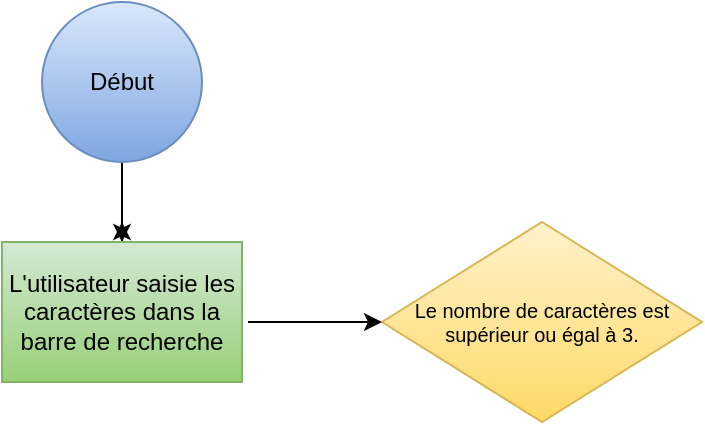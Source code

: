 <mxfile version="26.0.4">
  <diagram name="Page-1" id="QN13aVnlAt-d55Ucbb7l">
    <mxGraphModel dx="890" dy="454" grid="1" gridSize="10" guides="1" tooltips="1" connect="1" arrows="1" fold="1" page="1" pageScale="1" pageWidth="827" pageHeight="1169" math="0" shadow="0">
      <root>
        <mxCell id="0" />
        <mxCell id="1" parent="0" />
        <mxCell id="Ueo6vol0cjPWmpQWFdaP-1" value="" style="endArrow=classic;html=1;rounded=0;exitX=0.5;exitY=1;exitDx=0;exitDy=0;" parent="1" source="Ueo6vol0cjPWmpQWFdaP-3" edge="1">
          <mxGeometry width="50" height="50" relative="1" as="geometry">
            <mxPoint x="400" y="380" as="sourcePoint" />
            <mxPoint x="400" y="410" as="targetPoint" />
            <Array as="points">
              <mxPoint x="400" y="360" />
              <mxPoint x="400" y="380" />
            </Array>
          </mxGeometry>
        </mxCell>
        <mxCell id="Ueo6vol0cjPWmpQWFdaP-4" style="edgeStyle=orthogonalEdgeStyle;rounded=0;orthogonalLoop=1;jettySize=auto;html=1;exitX=0.5;exitY=0;exitDx=0;exitDy=0;" parent="1" source="Ueo6vol0cjPWmpQWFdaP-3" edge="1">
          <mxGeometry relative="1" as="geometry">
            <mxPoint x="400" y="390" as="targetPoint" />
          </mxGeometry>
        </mxCell>
        <mxCell id="Ueo6vol0cjPWmpQWFdaP-5" value="" style="endArrow=classic;html=1;rounded=0;exitX=0.5;exitY=1;exitDx=0;exitDy=0;" parent="1" target="Ueo6vol0cjPWmpQWFdaP-3" edge="1">
          <mxGeometry width="50" height="50" relative="1" as="geometry">
            <mxPoint x="400" y="380" as="sourcePoint" />
            <mxPoint x="400" y="410" as="targetPoint" />
            <Array as="points" />
          </mxGeometry>
        </mxCell>
        <mxCell id="Ueo6vol0cjPWmpQWFdaP-3" value="&lt;div align=&quot;center&quot;&gt;L&#39;utilisateur saisie les caractères dans la barre de recherche&lt;br&gt;&lt;/div&gt;" style="rounded=0;whiteSpace=wrap;html=1;fillColor=#d5e8d4;gradientColor=#97d077;strokeColor=#82b366;" parent="1" vertex="1">
          <mxGeometry x="340" y="400" width="120" height="70" as="geometry" />
        </mxCell>
        <mxCell id="Ueo6vol0cjPWmpQWFdaP-8" value="Début" style="ellipse;whiteSpace=wrap;html=1;aspect=fixed;fillColor=#dae8fc;gradientColor=#7ea6e0;strokeColor=#6c8ebf;" parent="1" vertex="1">
          <mxGeometry x="360" y="280" width="80" height="80" as="geometry" />
        </mxCell>
        <mxCell id="Ueo6vol0cjPWmpQWFdaP-7" value="Le nombre de caractères est supérieur ou égal à 3." style="rhombus;whiteSpace=wrap;html=1;align=center;fontSize=10;fillColor=#fff2cc;gradientColor=#ffd966;strokeColor=#d6b656;" parent="1" vertex="1">
          <mxGeometry x="530" y="390" width="160" height="100" as="geometry" />
        </mxCell>
        <mxCell id="dCs0CI1BiHOXNgdtCPtu-4" value="" style="endArrow=classic;html=1;rounded=0;entryX=0;entryY=0.5;entryDx=0;entryDy=0;" edge="1" parent="1" target="Ueo6vol0cjPWmpQWFdaP-7">
          <mxGeometry width="50" height="50" relative="1" as="geometry">
            <mxPoint x="463" y="440" as="sourcePoint" />
            <mxPoint x="440" y="500" as="targetPoint" />
          </mxGeometry>
        </mxCell>
      </root>
    </mxGraphModel>
  </diagram>
</mxfile>
